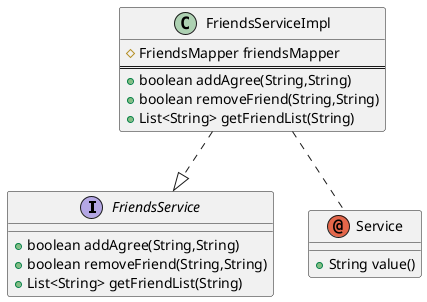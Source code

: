 @startuml
'https://plantuml.com/class-diagram

interface FriendsService{
+boolean addAgree(String,String)
+boolean removeFriend(String,String)
+List<String> getFriendList(String)
}

class FriendsServiceImpl {
#FriendsMapper friendsMapper
==
+boolean addAgree(String,String)
+boolean removeFriend(String,String)
+List<String> getFriendList(String)
}

annotation Service{
+String value()
}

FriendsServiceImpl .. Service
FriendsServiceImpl ..|> FriendsService
@enduml